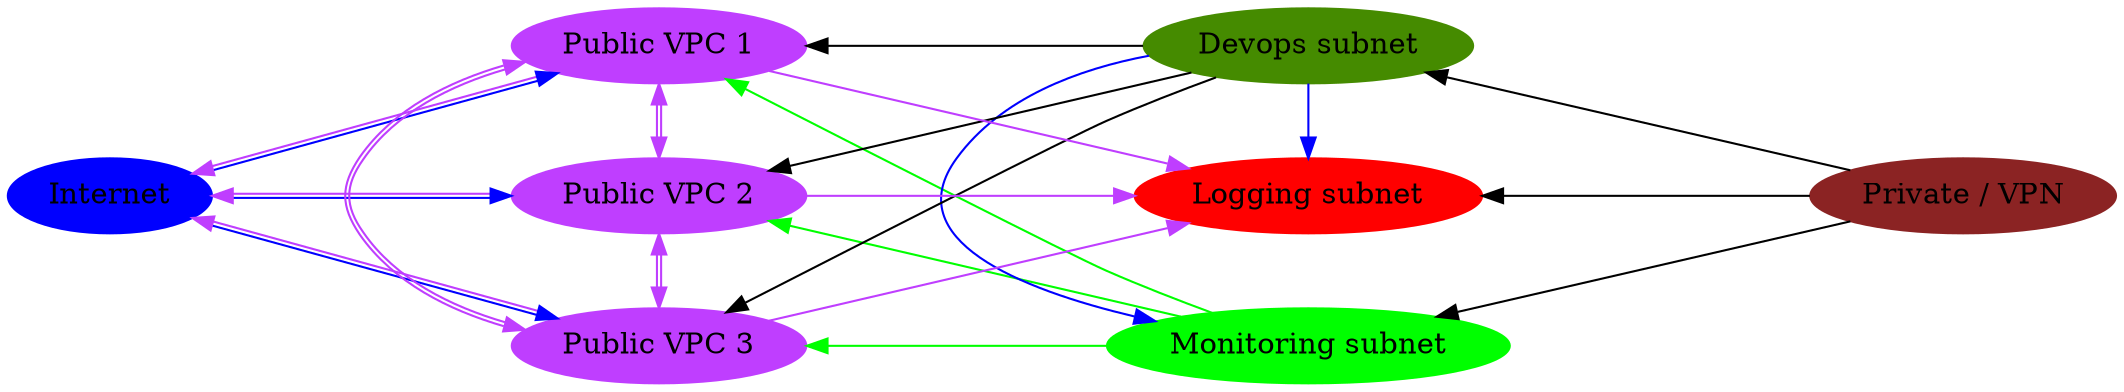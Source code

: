 digraph G {
    #http://www.graphviz.org/pdf/dotguide.pdf
    rankdir = LR

    Internet [ color = blue, style = filled ]
    "Monitoring subnet" [ color = green, style = filled ]
    "Logging subnet" [ color = red, style = filled ]
    "Devops subnet" [ color = "chartreuse4", style = filled ]

    "Public VPC 1" [ color = "darkorchid1", style = filled ]
    "Public VPC 2" [ color = "darkorchid1", style = filled ]
    "Public VPC 3" [ color = "darkorchid1", style = filled ]

    "Private / VPN" [ color = "brown4", style = filled ]


    ranksep = 2.0
    nodesep = .5


    {
        rank = min;
        Internet;
    }

    {
        rank = same;
        "Public VPC 1"; "Public VPC 2"; "Public VPC 3";
    }


    {
        rank = same;
        "Monitoring subnet"; "Logging subnet"; "Devops subnet";
    }

    {
        rank = max;
        "Private / VPN"
    }

    Internet -> "Public VPC 1" [dir=both color="blue:darkorchid1"];
    Internet -> "Public VPC 2" [dir=both color="blue:darkorchid1"];
    Internet -> "Public VPC 3" [dir=both color="blue:darkorchid1"];


    "Public VPC 1" -> "Public VPC 2" [dir=both color="darkorchid1:darkorchid1"];
    "Public VPC 1" -> "Public VPC 3" [dir=both color="darkorchid1:darkorchid1"];
    "Public VPC 2" -> "Public VPC 3" [dir=both color="darkorchid1:darkorchid1"];

    "Devops subnet" -> "Monitoring subnet" [ color="blue" ];
    "Devops subnet" -> "Logging subnet" [ color="blue" ];

    "Private / VPN" -> "Monitoring subnet"
    "Private / VPN" -> "Logging subnet"
    "Private / VPN" -> "Devops subnet"

    "Devops subnet" -> "Public VPC 1"
    "Devops subnet" -> "Public VPC 2"
    "Devops subnet" -> "Public VPC 3"

    "Monitoring subnet" -> "Public VPC 1" [ color="green"];
    "Monitoring subnet" -> "Public VPC 2" [ color="green"];
    "Monitoring subnet" -> "Public VPC 3" [ color="green"];

    "Public VPC 1" -> "Logging subnet" [ color = "darkorchid1" ];
    "Public VPC 2" -> "Logging subnet" [ color = "darkorchid1" ];
    "Public VPC 3" -> "Logging subnet" [ color = "darkorchid1" ];
}